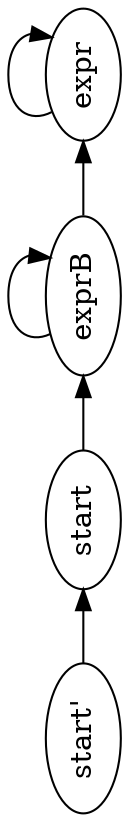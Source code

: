 digraph G {
orientation = landscape;
rankdir = LR;
ratio = compress;
nt0 [ label="start'" ] ;
nt1 [ label="start" ] ;
nt2 [ label="exprB" ] ;
nt3 [ label="expr" ] ;
nt0 -> nt1 [ label="" ] ;
nt1 -> nt2 [ label="" ] ;
nt2 -> nt2 [ label="" ] ;
nt2 -> nt3 [ label="" ] ;
nt3 -> nt3 [ label="" ] ;

}
